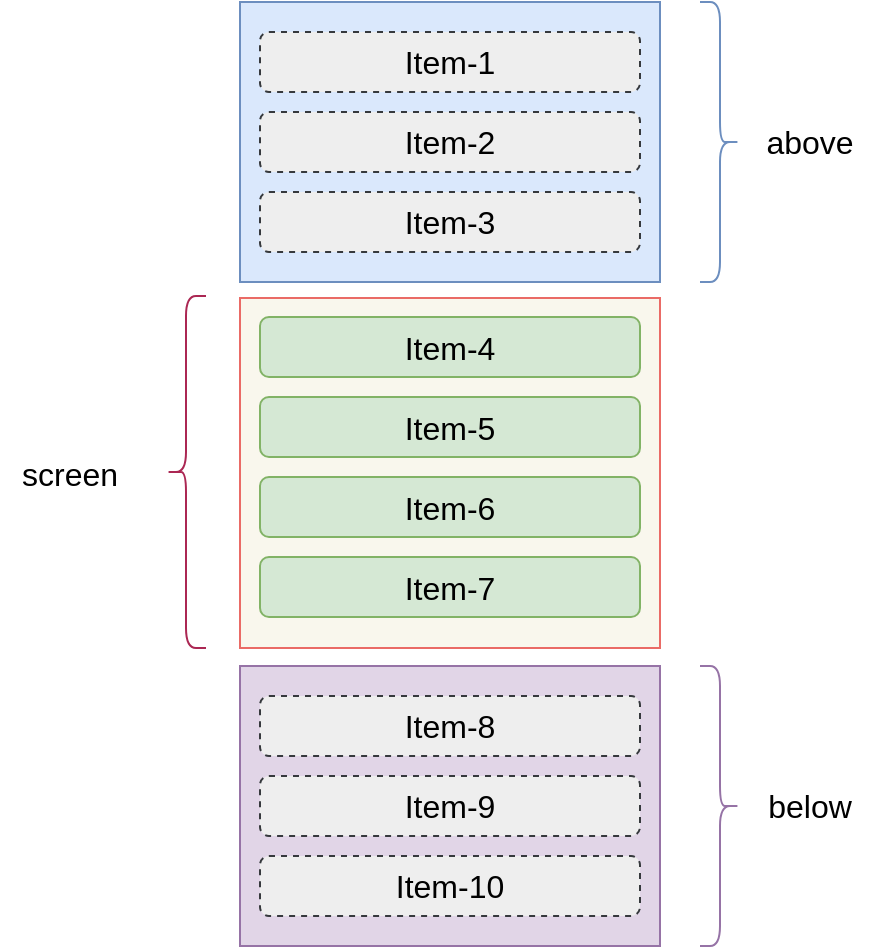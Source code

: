 <mxfile version="12.1.3" type="device" pages="1"><diagram id="MZQBDpLv9gFjRapg8Ojo" name="第 1 页"><mxGraphModel dx="1422" dy="802" grid="1" gridSize="10" guides="1" tooltips="1" connect="1" arrows="1" fold="1" page="1" pageScale="1" pageWidth="827" pageHeight="1169" math="0" shadow="0"><root><mxCell id="0"/><mxCell id="1" parent="0"/><mxCell id="_0WSxc07YmkO3X0Eb1x5-2" value="" style="rounded=0;whiteSpace=wrap;html=1;fillColor=#dae8fc;strokeColor=#6c8ebf;" vertex="1" parent="1"><mxGeometry x="300" y="38" width="210" height="140" as="geometry"/></mxCell><mxCell id="Zh-VkZ_EHAsSAM2oDzB0-1" value="" style="rounded=0;whiteSpace=wrap;html=1;fillColor=#f9f7ed;strokeColor=#EA6B66;" parent="1" vertex="1"><mxGeometry x="300" y="186" width="210" height="175" as="geometry"/></mxCell><mxCell id="Zh-VkZ_EHAsSAM2oDzB0-2" value="&lt;font style=&quot;font-size: 16px&quot;&gt;Item-4&lt;/font&gt;" style="rounded=1;whiteSpace=wrap;html=1;fillColor=#d5e8d4;strokeColor=#82b366;" parent="1" vertex="1"><mxGeometry x="310" y="195.5" width="190" height="30" as="geometry"/></mxCell><mxCell id="Zh-VkZ_EHAsSAM2oDzB0-3" value="&lt;font style=&quot;font-size: 16px&quot;&gt;Item-5&lt;/font&gt;" style="rounded=1;whiteSpace=wrap;html=1;fillColor=#d5e8d4;strokeColor=#82b366;" parent="1" vertex="1"><mxGeometry x="310" y="235.5" width="190" height="30" as="geometry"/></mxCell><mxCell id="Zh-VkZ_EHAsSAM2oDzB0-4" value="&lt;font style=&quot;font-size: 16px&quot;&gt;Item-6&lt;/font&gt;" style="rounded=1;whiteSpace=wrap;html=1;fillColor=#d5e8d4;strokeColor=#82b366;" parent="1" vertex="1"><mxGeometry x="310" y="275.5" width="190" height="30" as="geometry"/></mxCell><mxCell id="Zh-VkZ_EHAsSAM2oDzB0-5" value="&lt;font style=&quot;font-size: 16px&quot;&gt;Item-7&lt;/font&gt;" style="rounded=1;whiteSpace=wrap;html=1;fillColor=#d5e8d4;strokeColor=#82b366;" parent="1" vertex="1"><mxGeometry x="310" y="315.5" width="190" height="30" as="geometry"/></mxCell><mxCell id="Zh-VkZ_EHAsSAM2oDzB0-26" value="" style="shape=curlyBracket;whiteSpace=wrap;html=1;rounded=1;fillColor=#FFCCCC;strokeColor=#AB2753;strokeWidth=1;" parent="1" vertex="1"><mxGeometry x="263" y="185" width="20" height="176" as="geometry"/></mxCell><mxCell id="Zh-VkZ_EHAsSAM2oDzB0-29" value="screen" style="text;html=1;strokeColor=none;fillColor=none;align=center;verticalAlign=middle;whiteSpace=wrap;rounded=0;fontSize=16;rotation=0;textDirection=rtl;" parent="1" vertex="1"><mxGeometry x="180" y="263.5" width="70" height="20" as="geometry"/></mxCell><mxCell id="Zh-VkZ_EHAsSAM2oDzB0-35" value="&lt;font style=&quot;font-size: 16px&quot;&gt;Item-1&lt;/font&gt;" style="rounded=1;whiteSpace=wrap;html=1;fillColor=#eeeeee;strokeColor=#36393d;dashed=1;" parent="1" vertex="1"><mxGeometry x="310" y="53" width="190" height="30" as="geometry"/></mxCell><mxCell id="Zh-VkZ_EHAsSAM2oDzB0-36" value="&lt;font style=&quot;font-size: 16px&quot;&gt;Item-2&lt;/font&gt;" style="rounded=1;whiteSpace=wrap;html=1;fillColor=#eeeeee;strokeColor=#36393d;dashed=1;" parent="1" vertex="1"><mxGeometry x="310" y="93" width="190" height="30" as="geometry"/></mxCell><mxCell id="Zh-VkZ_EHAsSAM2oDzB0-37" value="&lt;font style=&quot;font-size: 16px&quot;&gt;Item-3&lt;/font&gt;" style="rounded=1;whiteSpace=wrap;html=1;fillColor=#eeeeee;strokeColor=#36393d;dashed=1;" parent="1" vertex="1"><mxGeometry x="310" y="133" width="190" height="30" as="geometry"/></mxCell><mxCell id="_0WSxc07YmkO3X0Eb1x5-3" value="" style="rounded=0;whiteSpace=wrap;html=1;fillColor=#e1d5e7;strokeColor=#9673a6;" vertex="1" parent="1"><mxGeometry x="300" y="370" width="210" height="140" as="geometry"/></mxCell><mxCell id="_0WSxc07YmkO3X0Eb1x5-4" value="&lt;font style=&quot;font-size: 16px&quot;&gt;Item-8&lt;/font&gt;" style="rounded=1;whiteSpace=wrap;html=1;fillColor=#eeeeee;strokeColor=#36393d;dashed=1;" vertex="1" parent="1"><mxGeometry x="310" y="385" width="190" height="30" as="geometry"/></mxCell><mxCell id="_0WSxc07YmkO3X0Eb1x5-5" value="&lt;font style=&quot;font-size: 16px&quot;&gt;Item-9&lt;/font&gt;" style="rounded=1;whiteSpace=wrap;html=1;fillColor=#eeeeee;strokeColor=#36393d;dashed=1;" vertex="1" parent="1"><mxGeometry x="310" y="425" width="190" height="30" as="geometry"/></mxCell><mxCell id="_0WSxc07YmkO3X0Eb1x5-6" value="&lt;font style=&quot;font-size: 16px&quot;&gt;Item-10&lt;/font&gt;" style="rounded=1;whiteSpace=wrap;html=1;fillColor=#eeeeee;strokeColor=#36393d;dashed=1;" vertex="1" parent="1"><mxGeometry x="310" y="465" width="190" height="30" as="geometry"/></mxCell><mxCell id="_0WSxc07YmkO3X0Eb1x5-7" value="" style="shape=curlyBracket;whiteSpace=wrap;html=1;rounded=1;rotation=180;fillColor=#e1d5e7;strokeColor=#9673a6;" vertex="1" parent="1"><mxGeometry x="530" y="370" width="20" height="140" as="geometry"/></mxCell><mxCell id="_0WSxc07YmkO3X0Eb1x5-8" value="" style="shape=curlyBracket;whiteSpace=wrap;html=1;rounded=1;rotation=180;fillColor=#dae8fc;strokeColor=#6c8ebf;" vertex="1" parent="1"><mxGeometry x="530" y="38" width="20" height="140" as="geometry"/></mxCell><mxCell id="_0WSxc07YmkO3X0Eb1x5-9" value="above" style="text;html=1;strokeColor=none;fillColor=none;align=center;verticalAlign=middle;whiteSpace=wrap;rounded=0;fontSize=16;rotation=0;textDirection=rtl;" vertex="1" parent="1"><mxGeometry x="550" y="98" width="70" height="20" as="geometry"/></mxCell><mxCell id="_0WSxc07YmkO3X0Eb1x5-10" value="below" style="text;html=1;strokeColor=none;fillColor=none;align=center;verticalAlign=middle;whiteSpace=wrap;rounded=0;fontSize=16;rotation=0;textDirection=rtl;" vertex="1" parent="1"><mxGeometry x="550" y="430" width="70" height="20" as="geometry"/></mxCell></root></mxGraphModel></diagram></mxfile>